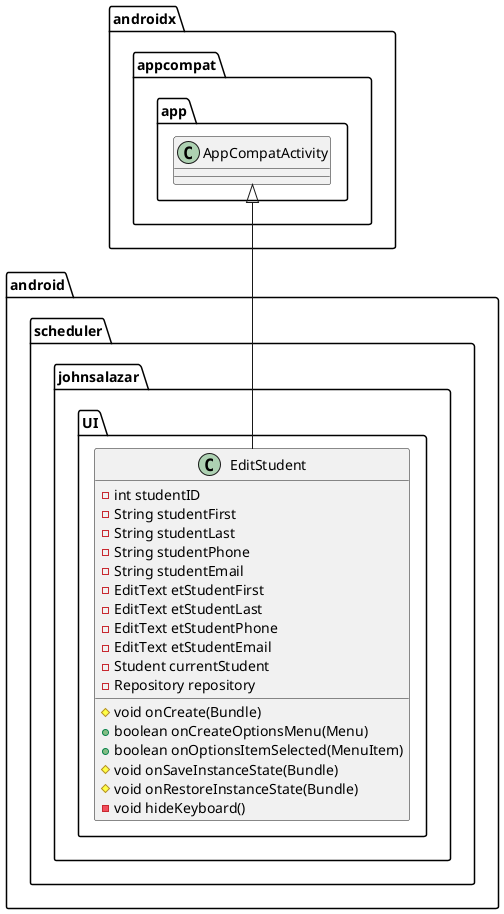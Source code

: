 @startuml
class android.scheduler.johnsalazar.UI.EditStudent {
- int studentID
- String studentFirst
- String studentLast
- String studentPhone
- String studentEmail
- EditText etStudentFirst
- EditText etStudentLast
- EditText etStudentPhone
- EditText etStudentEmail
- Student currentStudent
- Repository repository
# void onCreate(Bundle)
+ boolean onCreateOptionsMenu(Menu)
+ boolean onOptionsItemSelected(MenuItem)
# void onSaveInstanceState(Bundle)
# void onRestoreInstanceState(Bundle)
- void hideKeyboard()
}




androidx.appcompat.app.AppCompatActivity <|-- android.scheduler.johnsalazar.UI.EditStudent
@enduml